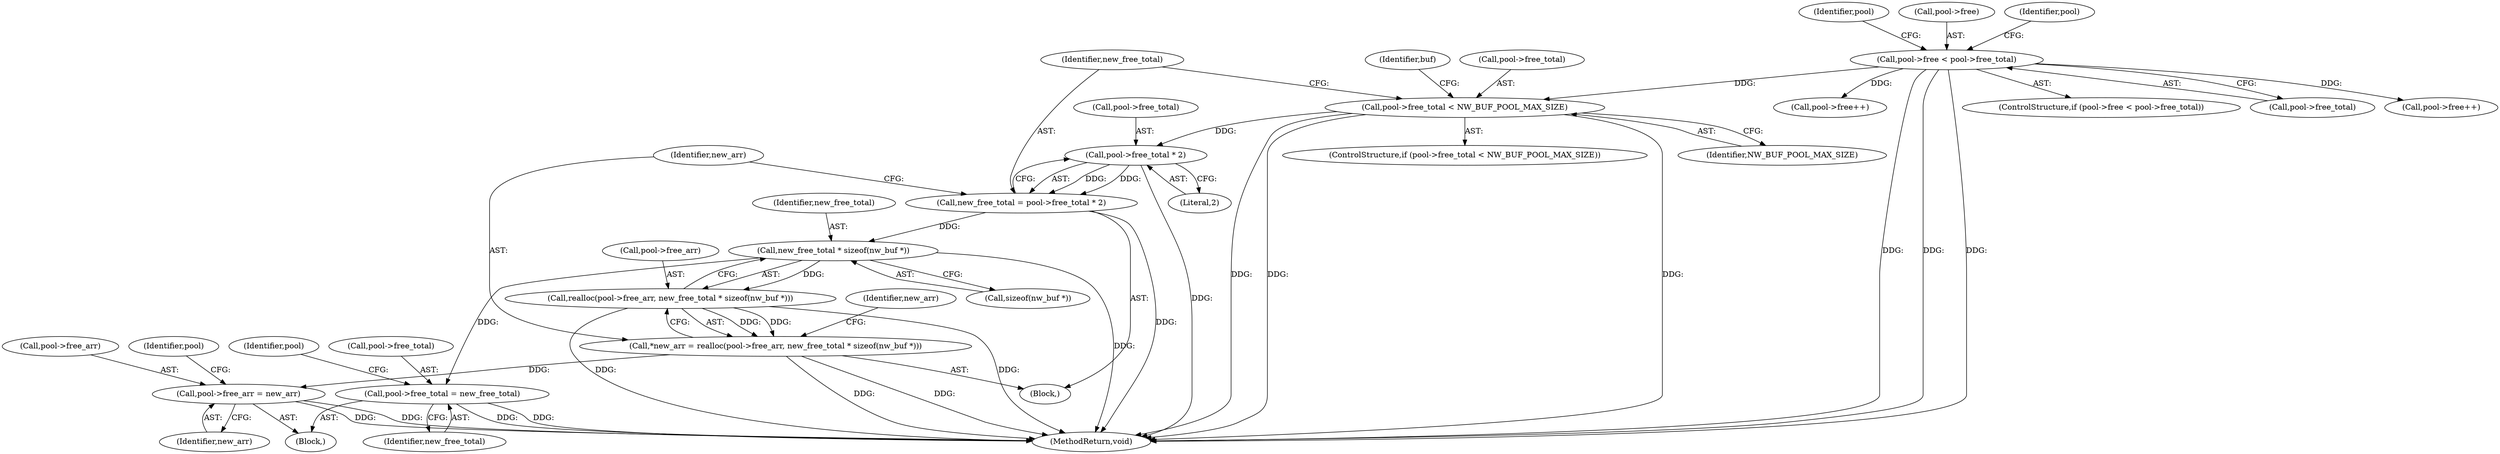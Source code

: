 digraph "0_viabtc_exchange_server_4a7c27bfe98f409623d4d857894d017ff0672cc9#diff-515c81af848352583bff286d6224875f@API" {
"1000134" [label="(Call,pool->free_total * 2)"];
"1000125" [label="(Call,pool->free_total < NW_BUF_POOL_MAX_SIZE)"];
"1000105" [label="(Call,pool->free < pool->free_total)"];
"1000132" [label="(Call,new_free_total = pool->free_total * 2)"];
"1000146" [label="(Call,new_free_total * sizeof(nw_buf *))"];
"1000142" [label="(Call,realloc(pool->free_arr, new_free_total * sizeof(nw_buf *)))"];
"1000140" [label="(Call,*new_arr = realloc(pool->free_arr, new_free_total * sizeof(nw_buf *)))"];
"1000158" [label="(Call,pool->free_arr = new_arr)"];
"1000153" [label="(Call,pool->free_total = new_free_total)"];
"1000166" [label="(Identifier,pool)"];
"1000126" [label="(Call,pool->free_total)"];
"1000151" [label="(Identifier,new_arr)"];
"1000130" [label="(Block,)"];
"1000143" [label="(Call,pool->free_arr)"];
"1000180" [label="(Identifier,buf)"];
"1000157" [label="(Identifier,new_free_total)"];
"1000104" [label="(ControlStructure,if (pool->free < pool->free_total))"];
"1000109" [label="(Call,pool->free_total)"];
"1000141" [label="(Identifier,new_arr)"];
"1000140" [label="(Call,*new_arr = realloc(pool->free_arr, new_free_total * sizeof(nw_buf *)))"];
"1000142" [label="(Call,realloc(pool->free_arr, new_free_total * sizeof(nw_buf *)))"];
"1000118" [label="(Call,pool->free++)"];
"1000138" [label="(Literal,2)"];
"1000135" [label="(Call,pool->free_total)"];
"1000148" [label="(Call,sizeof(nw_buf *))"];
"1000147" [label="(Identifier,new_free_total)"];
"1000160" [label="(Identifier,pool)"];
"1000146" [label="(Call,new_free_total * sizeof(nw_buf *))"];
"1000124" [label="(ControlStructure,if (pool->free_total < NW_BUF_POOL_MAX_SIZE))"];
"1000129" [label="(Identifier,NW_BUF_POOL_MAX_SIZE)"];
"1000153" [label="(Call,pool->free_total = new_free_total)"];
"1000133" [label="(Identifier,new_free_total)"];
"1000159" [label="(Call,pool->free_arr)"];
"1000125" [label="(Call,pool->free_total < NW_BUF_POOL_MAX_SIZE)"];
"1000127" [label="(Identifier,pool)"];
"1000162" [label="(Identifier,new_arr)"];
"1000168" [label="(Call,pool->free++)"];
"1000106" [label="(Call,pool->free)"];
"1000116" [label="(Identifier,pool)"];
"1000154" [label="(Call,pool->free_total)"];
"1000134" [label="(Call,pool->free_total * 2)"];
"1000132" [label="(Call,new_free_total = pool->free_total * 2)"];
"1000152" [label="(Block,)"];
"1000105" [label="(Call,pool->free < pool->free_total)"];
"1000158" [label="(Call,pool->free_arr = new_arr)"];
"1000181" [label="(MethodReturn,void)"];
"1000134" -> "1000132"  [label="AST: "];
"1000134" -> "1000138"  [label="CFG: "];
"1000135" -> "1000134"  [label="AST: "];
"1000138" -> "1000134"  [label="AST: "];
"1000132" -> "1000134"  [label="CFG: "];
"1000134" -> "1000181"  [label="DDG: "];
"1000134" -> "1000132"  [label="DDG: "];
"1000134" -> "1000132"  [label="DDG: "];
"1000125" -> "1000134"  [label="DDG: "];
"1000125" -> "1000124"  [label="AST: "];
"1000125" -> "1000129"  [label="CFG: "];
"1000126" -> "1000125"  [label="AST: "];
"1000129" -> "1000125"  [label="AST: "];
"1000133" -> "1000125"  [label="CFG: "];
"1000180" -> "1000125"  [label="CFG: "];
"1000125" -> "1000181"  [label="DDG: "];
"1000125" -> "1000181"  [label="DDG: "];
"1000125" -> "1000181"  [label="DDG: "];
"1000105" -> "1000125"  [label="DDG: "];
"1000105" -> "1000104"  [label="AST: "];
"1000105" -> "1000109"  [label="CFG: "];
"1000106" -> "1000105"  [label="AST: "];
"1000109" -> "1000105"  [label="AST: "];
"1000116" -> "1000105"  [label="CFG: "];
"1000127" -> "1000105"  [label="CFG: "];
"1000105" -> "1000181"  [label="DDG: "];
"1000105" -> "1000181"  [label="DDG: "];
"1000105" -> "1000181"  [label="DDG: "];
"1000105" -> "1000118"  [label="DDG: "];
"1000105" -> "1000168"  [label="DDG: "];
"1000132" -> "1000130"  [label="AST: "];
"1000133" -> "1000132"  [label="AST: "];
"1000141" -> "1000132"  [label="CFG: "];
"1000132" -> "1000181"  [label="DDG: "];
"1000132" -> "1000146"  [label="DDG: "];
"1000146" -> "1000142"  [label="AST: "];
"1000146" -> "1000148"  [label="CFG: "];
"1000147" -> "1000146"  [label="AST: "];
"1000148" -> "1000146"  [label="AST: "];
"1000142" -> "1000146"  [label="CFG: "];
"1000146" -> "1000181"  [label="DDG: "];
"1000146" -> "1000142"  [label="DDG: "];
"1000146" -> "1000153"  [label="DDG: "];
"1000142" -> "1000140"  [label="AST: "];
"1000143" -> "1000142"  [label="AST: "];
"1000140" -> "1000142"  [label="CFG: "];
"1000142" -> "1000181"  [label="DDG: "];
"1000142" -> "1000181"  [label="DDG: "];
"1000142" -> "1000140"  [label="DDG: "];
"1000142" -> "1000140"  [label="DDG: "];
"1000140" -> "1000130"  [label="AST: "];
"1000141" -> "1000140"  [label="AST: "];
"1000151" -> "1000140"  [label="CFG: "];
"1000140" -> "1000181"  [label="DDG: "];
"1000140" -> "1000181"  [label="DDG: "];
"1000140" -> "1000158"  [label="DDG: "];
"1000158" -> "1000152"  [label="AST: "];
"1000158" -> "1000162"  [label="CFG: "];
"1000159" -> "1000158"  [label="AST: "];
"1000162" -> "1000158"  [label="AST: "];
"1000166" -> "1000158"  [label="CFG: "];
"1000158" -> "1000181"  [label="DDG: "];
"1000158" -> "1000181"  [label="DDG: "];
"1000153" -> "1000152"  [label="AST: "];
"1000153" -> "1000157"  [label="CFG: "];
"1000154" -> "1000153"  [label="AST: "];
"1000157" -> "1000153"  [label="AST: "];
"1000160" -> "1000153"  [label="CFG: "];
"1000153" -> "1000181"  [label="DDG: "];
"1000153" -> "1000181"  [label="DDG: "];
}
